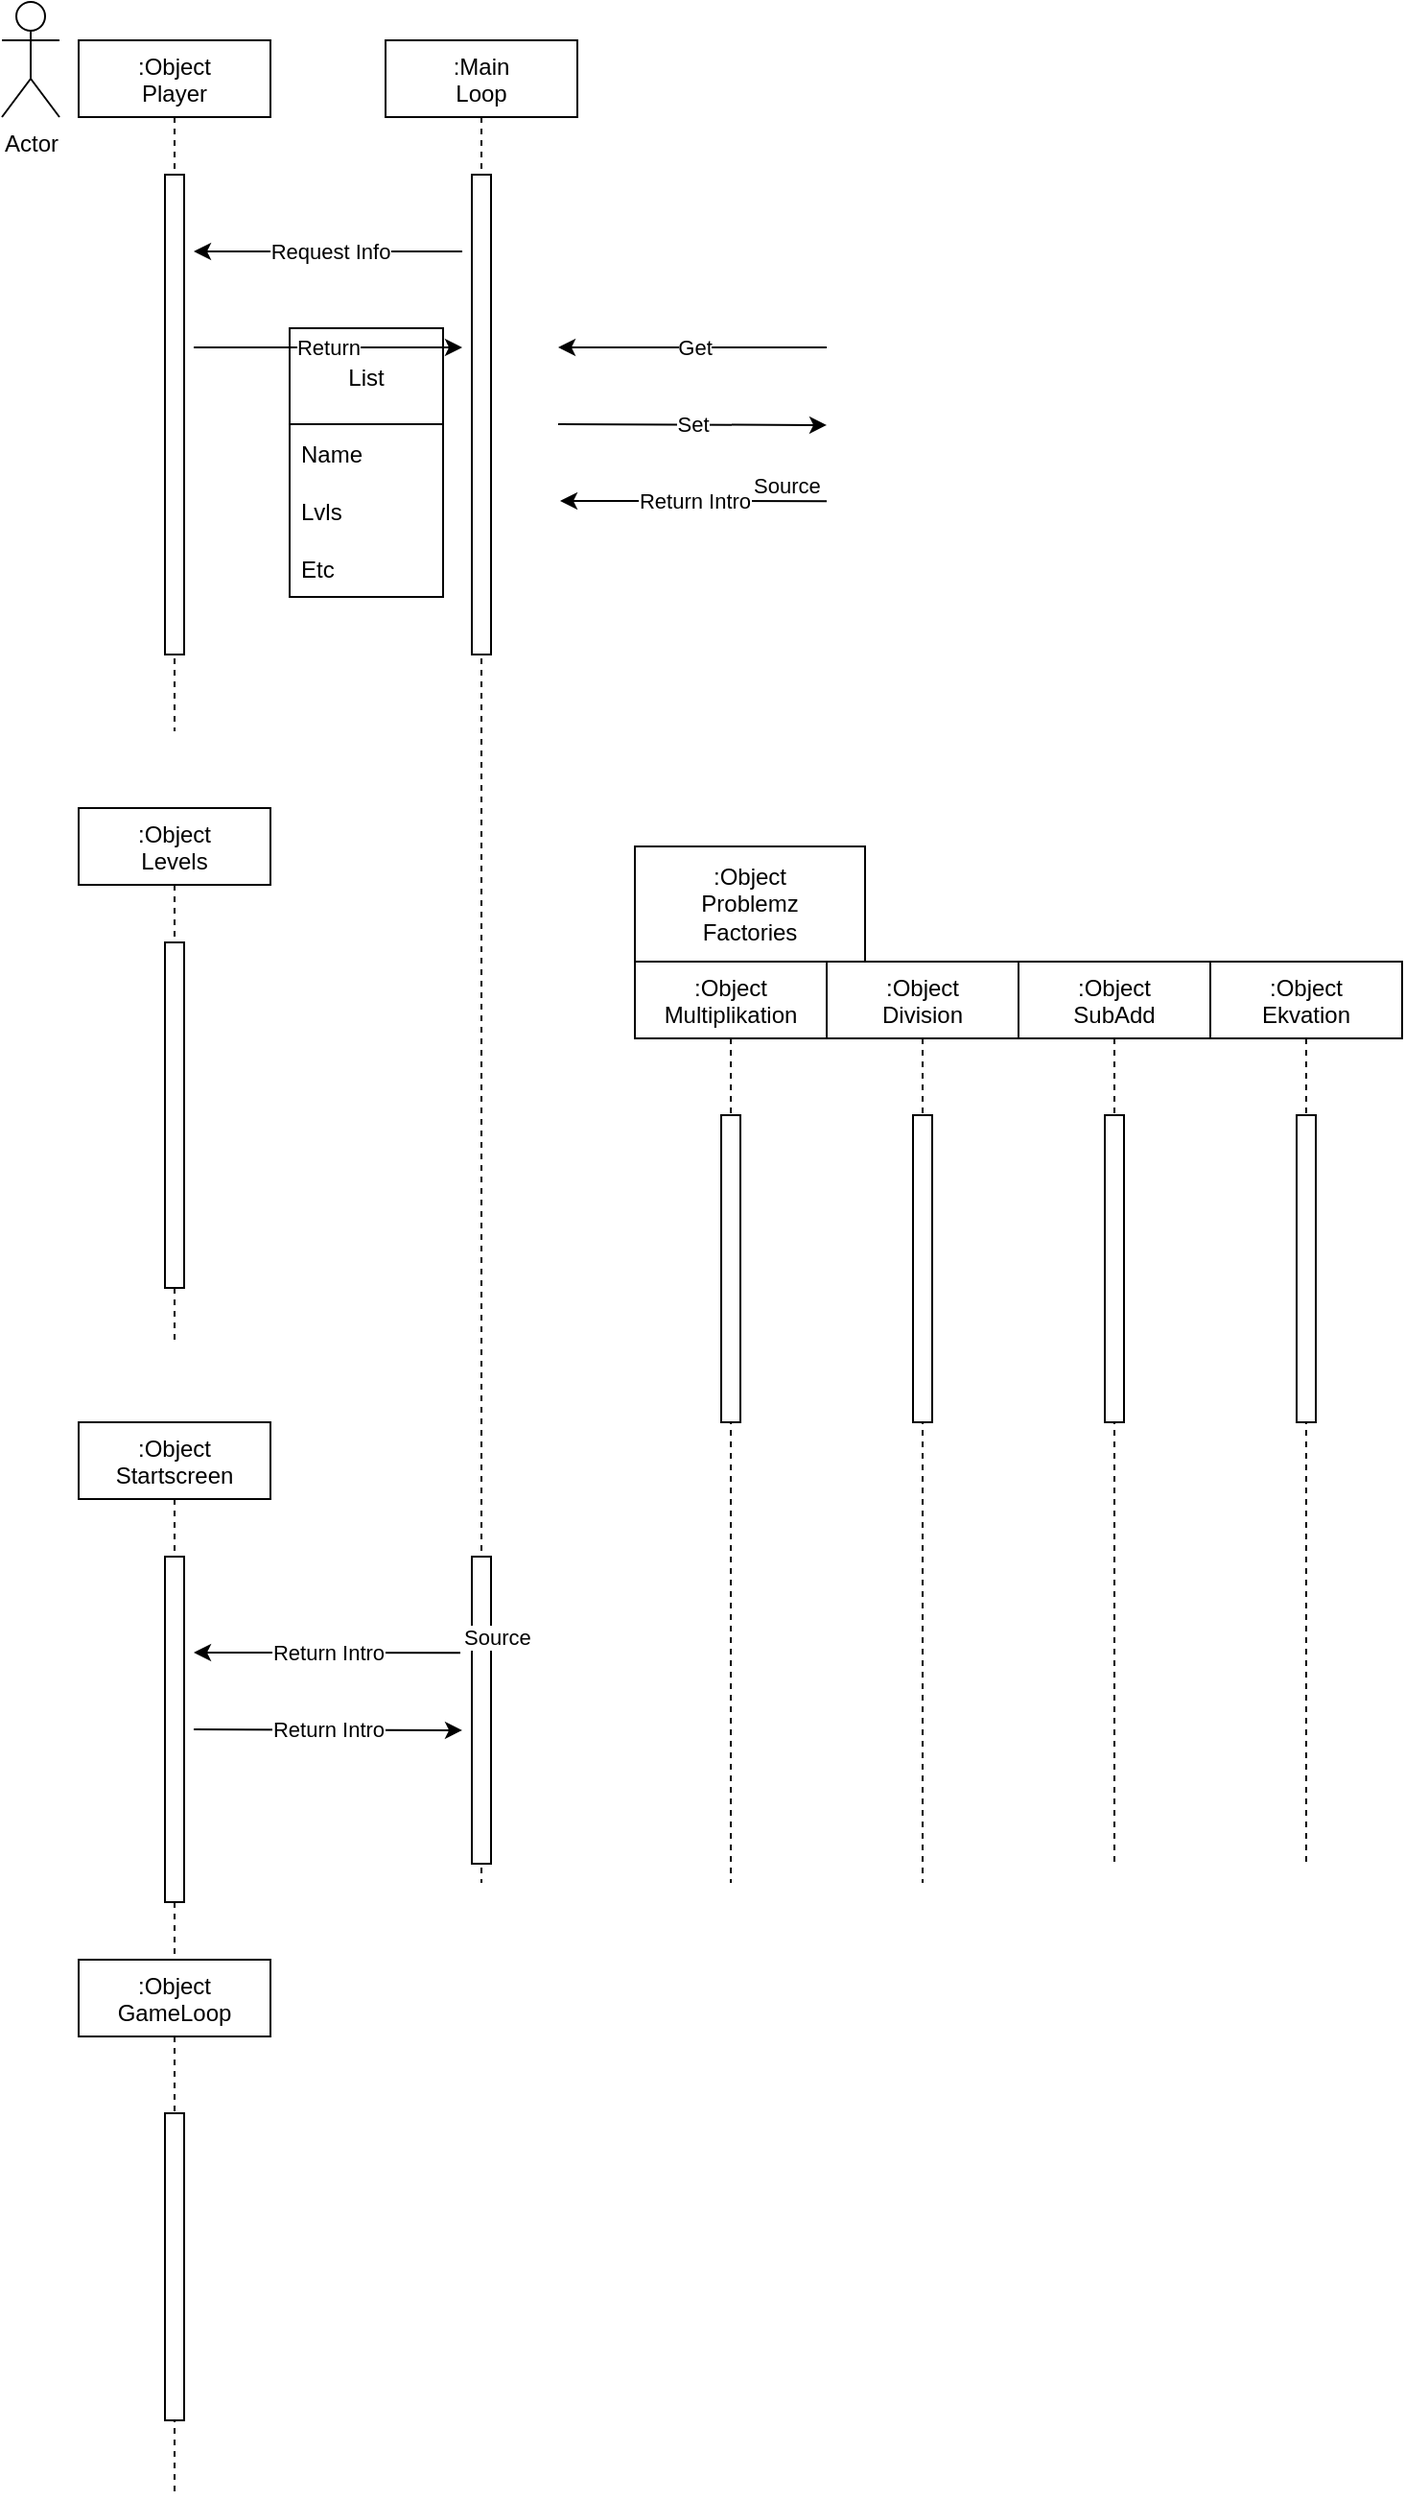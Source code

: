 <mxfile version="18.0.6" type="device"><diagram id="kgpKYQtTHZ0yAKxKKP6v" name="Page-1"><mxGraphModel dx="1422" dy="1965" grid="1" gridSize="10" guides="1" tooltips="1" connect="1" arrows="1" fold="1" page="1" pageScale="1" pageWidth="850" pageHeight="1100" math="0" shadow="0"><root><mxCell id="0"/><mxCell id="1" parent="0"/><mxCell id="3nuBFxr9cyL0pnOWT2aG-1" value=":Object&#10;Player" style="shape=umlLifeline;perimeter=lifelinePerimeter;container=0;collapsible=0;recursiveResize=0;rounded=0;shadow=0;strokeWidth=1;" parent="1" vertex="1"><mxGeometry x="350" y="-400" width="100" height="360" as="geometry"/></mxCell><mxCell id="3nuBFxr9cyL0pnOWT2aG-5" value=":Object&#10;Startscreen" style="shape=umlLifeline;perimeter=lifelinePerimeter;container=1;collapsible=0;recursiveResize=0;rounded=0;shadow=0;strokeWidth=1;" parent="1" vertex="1"><mxGeometry x="350" y="320" width="100" height="280" as="geometry"/></mxCell><mxCell id="3nuBFxr9cyL0pnOWT2aG-6" value="" style="points=[];perimeter=orthogonalPerimeter;rounded=0;shadow=0;strokeWidth=1;" parent="3nuBFxr9cyL0pnOWT2aG-5" vertex="1"><mxGeometry x="45" y="70" width="10" height="180" as="geometry"/></mxCell><mxCell id="EycxZSTwfMmpZiWEvpWu-1" value=":Object&#10;GameLoop" style="shape=umlLifeline;perimeter=lifelinePerimeter;container=1;collapsible=0;recursiveResize=0;rounded=0;shadow=0;strokeWidth=1;" parent="1" vertex="1"><mxGeometry x="350" y="600" width="100" height="280" as="geometry"/></mxCell><mxCell id="EycxZSTwfMmpZiWEvpWu-2" value="" style="points=[];perimeter=orthogonalPerimeter;rounded=0;shadow=0;strokeWidth=1;" parent="EycxZSTwfMmpZiWEvpWu-1" vertex="1"><mxGeometry x="45" y="80" width="10" height="160" as="geometry"/></mxCell><mxCell id="EycxZSTwfMmpZiWEvpWu-3" value=":Object&#10;Multiplikation" style="shape=umlLifeline;perimeter=lifelinePerimeter;container=1;collapsible=0;recursiveResize=0;rounded=0;shadow=0;strokeWidth=1;" parent="1" vertex="1"><mxGeometry x="640" y="80" width="100" height="480" as="geometry"/></mxCell><mxCell id="EycxZSTwfMmpZiWEvpWu-4" value="" style="points=[];perimeter=orthogonalPerimeter;rounded=0;shadow=0;strokeWidth=1;" parent="EycxZSTwfMmpZiWEvpWu-3" vertex="1"><mxGeometry x="45" y="80" width="10" height="160" as="geometry"/></mxCell><mxCell id="EycxZSTwfMmpZiWEvpWu-9" value=":Object&lt;br style=&quot;padding: 0px; margin: 0px;&quot;&gt;Problemz&lt;br style=&quot;padding: 0px; margin: 0px;&quot;&gt;Factories" style="rounded=0;whiteSpace=wrap;html=1;" parent="1" vertex="1"><mxGeometry x="640" y="20" width="120" height="60" as="geometry"/></mxCell><mxCell id="EycxZSTwfMmpZiWEvpWu-10" value=":Object&#10;Division" style="shape=umlLifeline;perimeter=lifelinePerimeter;container=1;collapsible=0;recursiveResize=0;rounded=0;shadow=0;strokeWidth=1;" parent="1" vertex="1"><mxGeometry x="740" y="80" width="100" height="480" as="geometry"/></mxCell><mxCell id="EycxZSTwfMmpZiWEvpWu-11" value="" style="points=[];perimeter=orthogonalPerimeter;rounded=0;shadow=0;strokeWidth=1;" parent="EycxZSTwfMmpZiWEvpWu-10" vertex="1"><mxGeometry x="45" y="80" width="10" height="160" as="geometry"/></mxCell><mxCell id="EycxZSTwfMmpZiWEvpWu-12" value=":Object&#10;SubAdd" style="shape=umlLifeline;perimeter=lifelinePerimeter;container=1;collapsible=0;recursiveResize=0;rounded=0;shadow=0;strokeWidth=1;" parent="1" vertex="1"><mxGeometry x="840" y="80" width="100" height="470" as="geometry"/></mxCell><mxCell id="EycxZSTwfMmpZiWEvpWu-13" value="" style="points=[];perimeter=orthogonalPerimeter;rounded=0;shadow=0;strokeWidth=1;" parent="EycxZSTwfMmpZiWEvpWu-12" vertex="1"><mxGeometry x="45" y="80" width="10" height="160" as="geometry"/></mxCell><mxCell id="EycxZSTwfMmpZiWEvpWu-14" value=":Object&#10;Ekvation" style="shape=umlLifeline;perimeter=lifelinePerimeter;container=1;collapsible=0;recursiveResize=0;rounded=0;shadow=0;strokeWidth=1;" parent="1" vertex="1"><mxGeometry x="940" y="80" width="100" height="470" as="geometry"/></mxCell><mxCell id="EycxZSTwfMmpZiWEvpWu-15" value="" style="points=[];perimeter=orthogonalPerimeter;rounded=0;shadow=0;strokeWidth=1;" parent="EycxZSTwfMmpZiWEvpWu-14" vertex="1"><mxGeometry x="45" y="80" width="10" height="160" as="geometry"/></mxCell><mxCell id="fRN0QFOcR2f6WoaFnRx7-1" value=":Main&#10;Loop" style="shape=umlLifeline;perimeter=lifelinePerimeter;container=1;collapsible=0;recursiveResize=0;rounded=0;shadow=0;strokeWidth=1;" parent="1" vertex="1"><mxGeometry x="510" y="-400" width="100" height="960" as="geometry"/></mxCell><mxCell id="fRN0QFOcR2f6WoaFnRx7-29" value="List" style="swimlane;fontStyle=0;childLayout=stackLayout;horizontal=1;startSize=50;horizontalStack=0;resizeParent=1;resizeParentMax=0;resizeLast=0;collapsible=1;marginBottom=0;" parent="fRN0QFOcR2f6WoaFnRx7-1" vertex="1"><mxGeometry x="-50" y="150" width="80" height="140" as="geometry"/></mxCell><mxCell id="fRN0QFOcR2f6WoaFnRx7-30" value="Name" style="text;strokeColor=none;fillColor=none;align=left;verticalAlign=middle;spacingLeft=4;spacingRight=4;overflow=hidden;points=[[0,0.5],[1,0.5]];portConstraint=eastwest;rotatable=0;" parent="fRN0QFOcR2f6WoaFnRx7-29" vertex="1"><mxGeometry y="50" width="80" height="30" as="geometry"/></mxCell><mxCell id="fRN0QFOcR2f6WoaFnRx7-31" value="Lvls" style="text;strokeColor=none;fillColor=none;align=left;verticalAlign=middle;spacingLeft=4;spacingRight=4;overflow=hidden;points=[[0,0.5],[1,0.5]];portConstraint=eastwest;rotatable=0;" parent="fRN0QFOcR2f6WoaFnRx7-29" vertex="1"><mxGeometry y="80" width="80" height="30" as="geometry"/></mxCell><mxCell id="fRN0QFOcR2f6WoaFnRx7-32" value="Etc" style="text;strokeColor=none;fillColor=none;align=left;verticalAlign=middle;spacingLeft=4;spacingRight=4;overflow=hidden;points=[[0,0.5],[1,0.5]];portConstraint=eastwest;rotatable=0;" parent="fRN0QFOcR2f6WoaFnRx7-29" vertex="1"><mxGeometry y="110" width="80" height="30" as="geometry"/></mxCell><mxCell id="fRN0QFOcR2f6WoaFnRx7-24" value="Return" style="endArrow=classic;html=1;rounded=0;" parent="fRN0QFOcR2f6WoaFnRx7-1" edge="1"><mxGeometry relative="1" as="geometry"><mxPoint x="-100" y="160" as="sourcePoint"/><mxPoint x="40" y="160" as="targetPoint"/><mxPoint as="offset"/></mxGeometry></mxCell><mxCell id="fRN0QFOcR2f6WoaFnRx7-2" value="" style="points=[];perimeter=orthogonalPerimeter;rounded=0;shadow=0;strokeWidth=1;" parent="fRN0QFOcR2f6WoaFnRx7-1" vertex="1"><mxGeometry x="45" y="790" width="10" height="160" as="geometry"/></mxCell><mxCell id="fRN0QFOcR2f6WoaFnRx7-16" value="" style="points=[];perimeter=orthogonalPerimeter;rounded=0;shadow=0;strokeWidth=1;" parent="fRN0QFOcR2f6WoaFnRx7-1" vertex="1"><mxGeometry x="45" y="70" width="10" height="250" as="geometry"/></mxCell><mxCell id="fRN0QFOcR2f6WoaFnRx7-22" value="Request Info" style="endArrow=classic;html=1;rounded=0;" parent="fRN0QFOcR2f6WoaFnRx7-1" edge="1"><mxGeometry x="-0.007" relative="1" as="geometry"><mxPoint x="40" y="110" as="sourcePoint"/><mxPoint x="-100" y="110" as="targetPoint"/><Array as="points"><mxPoint x="-34" y="110"/><mxPoint x="-60" y="110"/></Array><mxPoint as="offset"/></mxGeometry></mxCell><mxCell id="fRN0QFOcR2f6WoaFnRx7-19" value="Get" style="endArrow=classic;html=1;rounded=0;" parent="fRN0QFOcR2f6WoaFnRx7-1" edge="1"><mxGeometry x="-0.007" relative="1" as="geometry"><mxPoint x="230" y="160" as="sourcePoint"/><mxPoint x="90" y="160" as="targetPoint"/><Array as="points"><mxPoint x="156" y="160"/><mxPoint x="130" y="160"/></Array><mxPoint as="offset"/></mxGeometry></mxCell><mxCell id="fRN0QFOcR2f6WoaFnRx7-10" value="Return Intro" style="endArrow=classic;html=1;rounded=0;exitX=0;exitY=0.313;exitDx=0;exitDy=0;exitPerimeter=0;" parent="fRN0QFOcR2f6WoaFnRx7-1" edge="1"><mxGeometry relative="1" as="geometry"><mxPoint x="39" y="840.08" as="sourcePoint"/><mxPoint x="-100" y="840" as="targetPoint"/><Array as="points"><mxPoint x="-66" y="840"/></Array></mxGeometry></mxCell><mxCell id="fRN0QFOcR2f6WoaFnRx7-11" value="Source" style="edgeLabel;resizable=0;html=1;align=left;verticalAlign=bottom;" parent="fRN0QFOcR2f6WoaFnRx7-10" connectable="0" vertex="1"><mxGeometry x="-1" relative="1" as="geometry"/></mxCell><mxCell id="fRN0QFOcR2f6WoaFnRx7-6" value="Return Intro" style="endArrow=classic;html=1;rounded=0;entryX=0.1;entryY=0.253;entryDx=0;entryDy=0;entryPerimeter=0;" parent="fRN0QFOcR2f6WoaFnRx7-1" edge="1"><mxGeometry relative="1" as="geometry"><mxPoint x="-100" y="880" as="sourcePoint"/><mxPoint x="40" y="880.48" as="targetPoint"/></mxGeometry></mxCell><mxCell id="fRN0QFOcR2f6WoaFnRx7-17" value="Return Intro" style="endArrow=classic;html=1;rounded=0;exitX=0;exitY=0.313;exitDx=0;exitDy=0;exitPerimeter=0;" parent="1" edge="1"><mxGeometry x="-0.007" relative="1" as="geometry"><mxPoint x="740" y="-159.92" as="sourcePoint"/><mxPoint x="601" y="-160" as="targetPoint"/><Array as="points"><mxPoint x="635" y="-160"/></Array><mxPoint as="offset"/></mxGeometry></mxCell><mxCell id="fRN0QFOcR2f6WoaFnRx7-18" value="Source" style="edgeLabel;resizable=0;html=1;align=left;verticalAlign=bottom;" parent="fRN0QFOcR2f6WoaFnRx7-17" connectable="0" vertex="1"><mxGeometry x="-1" relative="1" as="geometry"><mxPoint x="-40" as="offset"/></mxGeometry></mxCell><mxCell id="fRN0QFOcR2f6WoaFnRx7-21" value="Set" style="endArrow=classic;html=1;rounded=0;entryX=0.1;entryY=0.253;entryDx=0;entryDy=0;entryPerimeter=0;" parent="1" edge="1"><mxGeometry relative="1" as="geometry"><mxPoint x="600" y="-200" as="sourcePoint"/><mxPoint x="740" y="-199.52" as="targetPoint"/><mxPoint as="offset"/></mxGeometry></mxCell><mxCell id="3nuBFxr9cyL0pnOWT2aG-2" value="" style="points=[];perimeter=orthogonalPerimeter;rounded=0;shadow=0;strokeWidth=1;" parent="1" vertex="1"><mxGeometry x="395" y="-330" width="10" height="250" as="geometry"/></mxCell><mxCell id="71bdDlgEzA0VGXFDS2K_-2" value="Actor" style="shape=umlActor;verticalLabelPosition=bottom;verticalAlign=top;html=1;outlineConnect=0;" vertex="1" parent="1"><mxGeometry x="310" y="-420" width="30" height="60" as="geometry"/></mxCell><mxCell id="71bdDlgEzA0VGXFDS2K_-3" value=":Object&#10;Levels" style="shape=umlLifeline;perimeter=lifelinePerimeter;container=0;collapsible=0;recursiveResize=0;rounded=0;shadow=0;strokeWidth=1;" vertex="1" parent="1"><mxGeometry x="350" width="100" height="280" as="geometry"/></mxCell><mxCell id="71bdDlgEzA0VGXFDS2K_-4" value="" style="points=[];perimeter=orthogonalPerimeter;rounded=0;shadow=0;strokeWidth=1;" vertex="1" parent="1"><mxGeometry x="395" y="70" width="10" height="180" as="geometry"/></mxCell></root></mxGraphModel></diagram></mxfile>